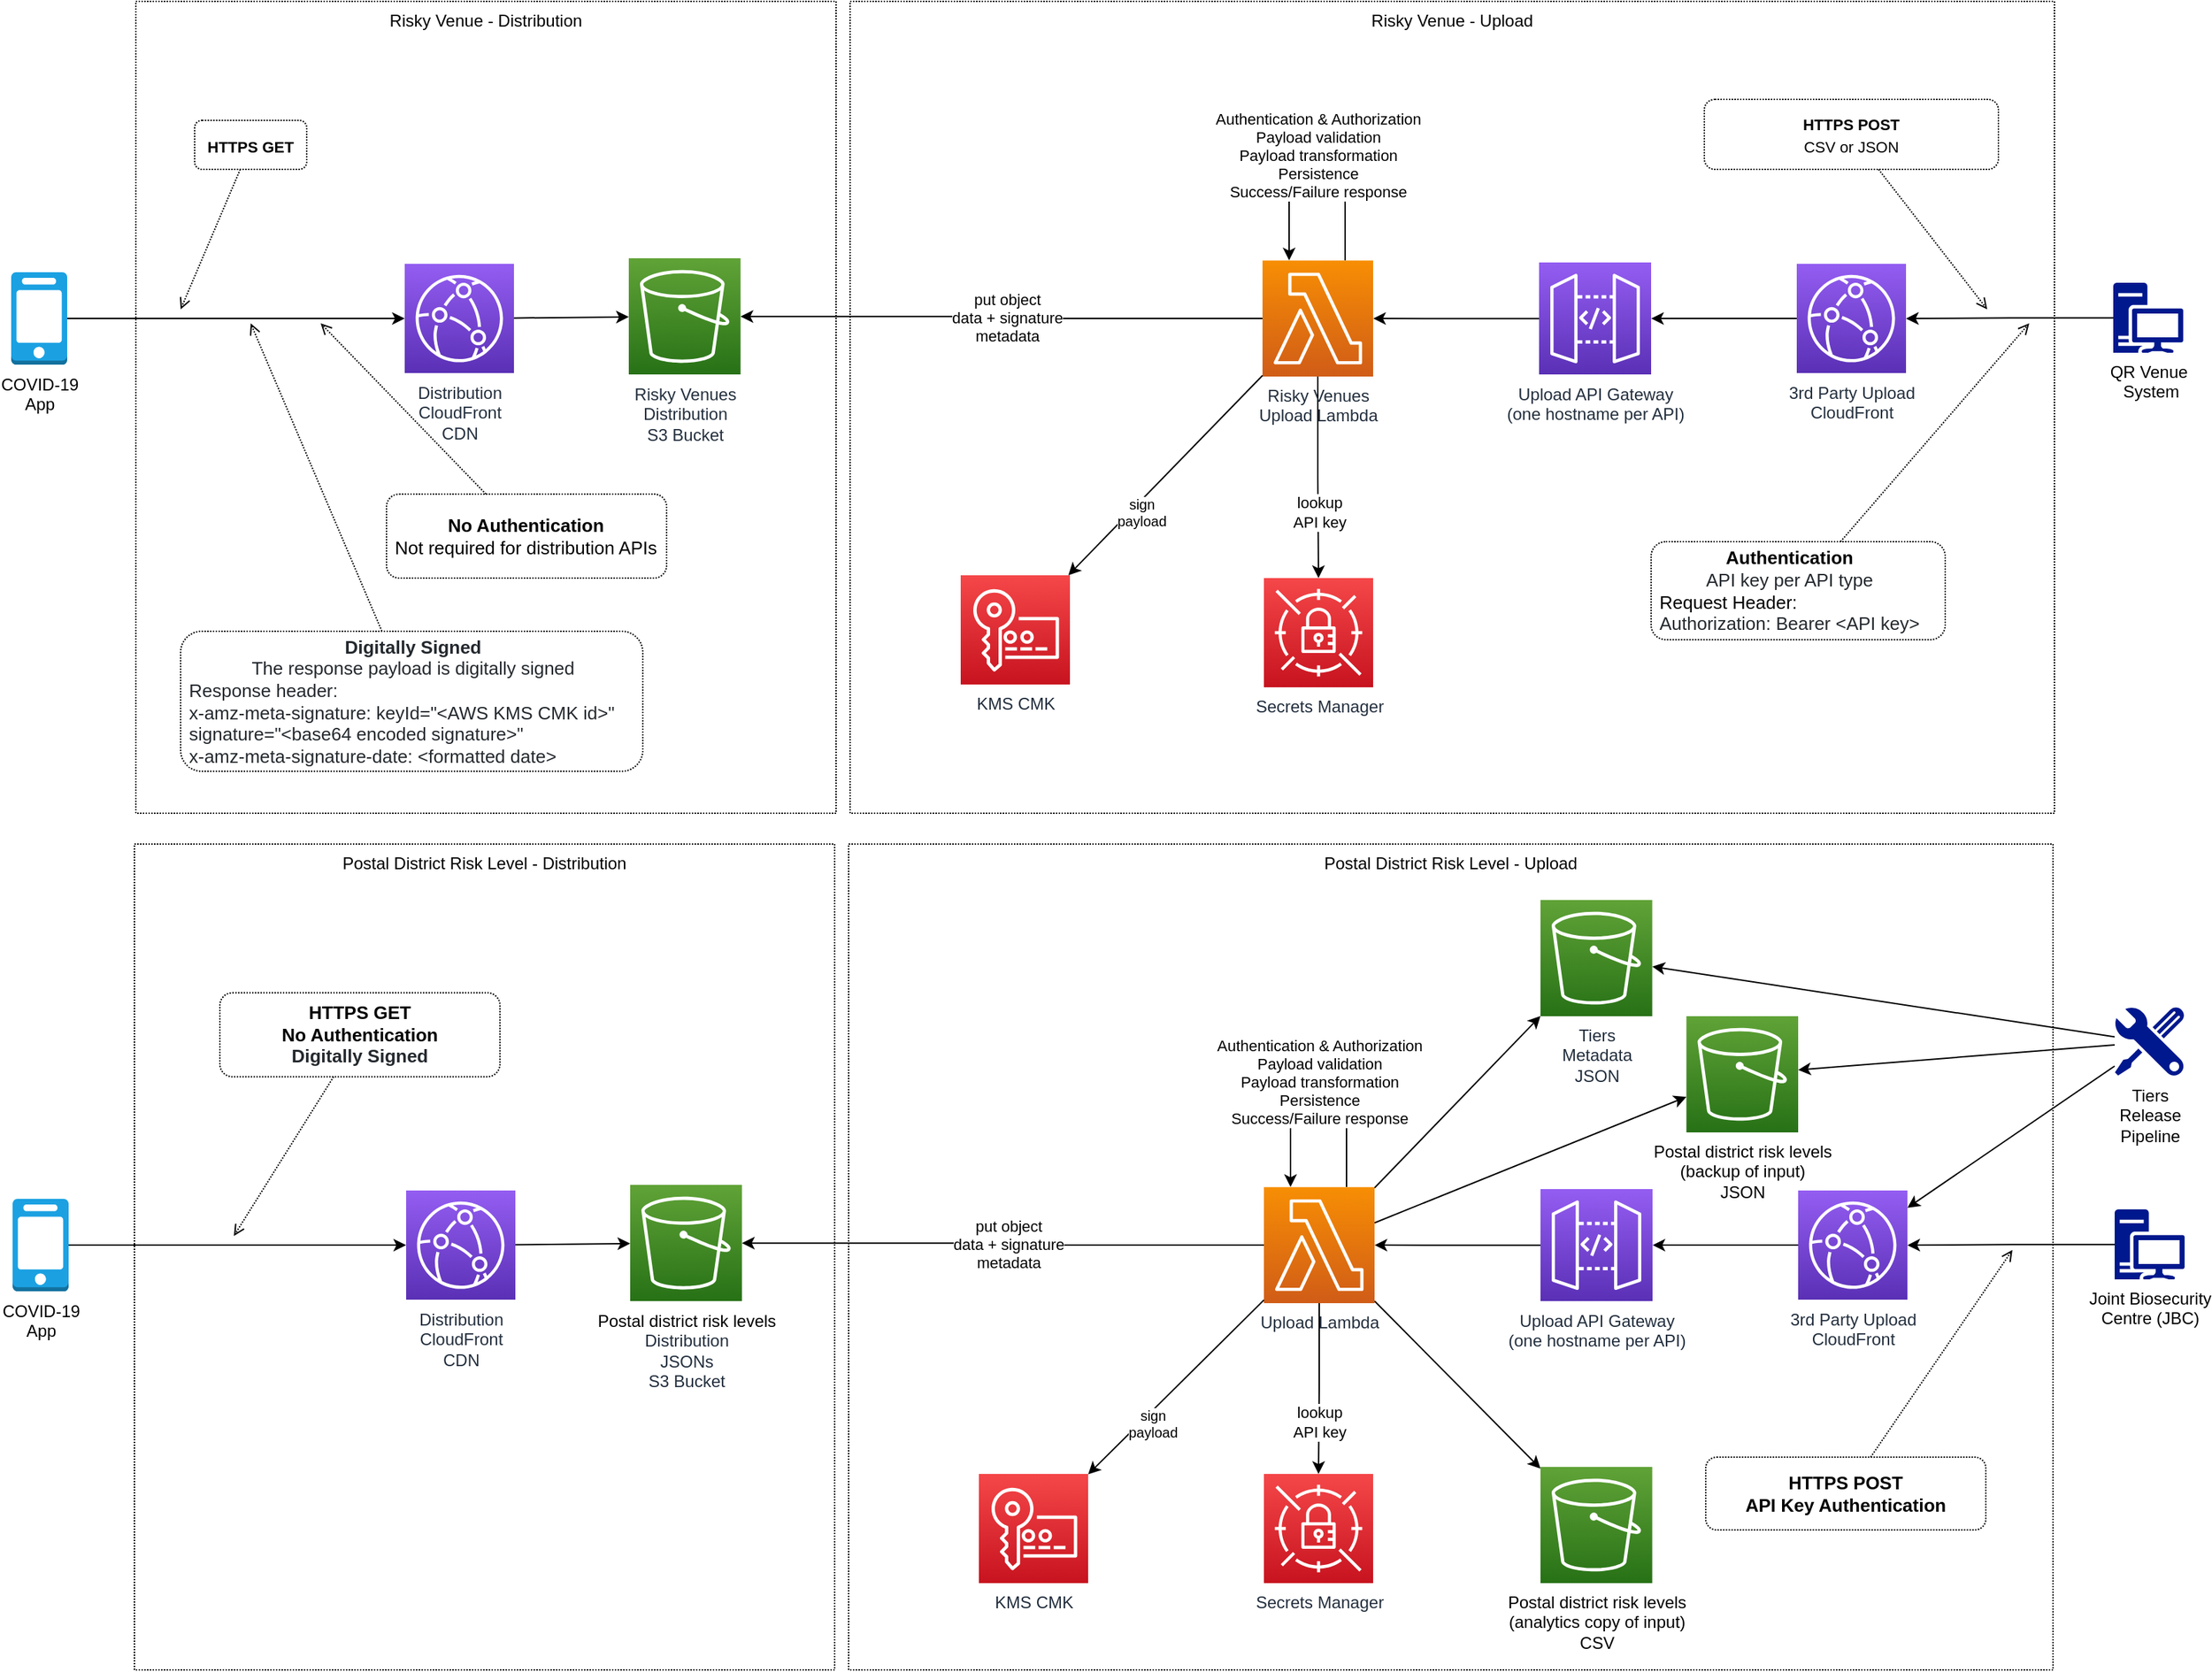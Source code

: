 <mxfile version="14.6.13" type="device"><diagram id="7l4un8e1ZVvEWn5VFcZK" name="Page-1"><mxGraphModel dx="922" dy="1821" grid="1" gridSize="10" guides="1" tooltips="1" connect="1" arrows="1" fold="1" page="1" pageScale="1" pageWidth="1654" pageHeight="1169" math="0" shadow="0"><root><mxCell id="0"/><mxCell id="1" parent="0"/><mxCell id="b390MqK_WwZnstePqTxb-10" value="Risky Venue - Distribution" style="rounded=0;whiteSpace=wrap;html=1;strokeColor=#000000;fillColor=#ffffff;fontColor=#000000;verticalAlign=top;dashed=1;dashPattern=1 1;" parent="1" vertex="1"><mxGeometry x="140" y="-912" width="500" height="580" as="geometry"/></mxCell><mxCell id="b390MqK_WwZnstePqTxb-11" value="Risky Venue - Upload" style="rounded=0;whiteSpace=wrap;html=1;strokeColor=#000000;fillColor=#ffffff;fontColor=#000000;verticalAlign=top;dashed=1;dashPattern=1 1;" parent="1" vertex="1"><mxGeometry x="650" y="-912" width="860" height="580" as="geometry"/></mxCell><mxCell id="b390MqK_WwZnstePqTxb-12" style="edgeStyle=orthogonalEdgeStyle;rounded=0;orthogonalLoop=1;jettySize=auto;html=1;" parent="1" source="b390MqK_WwZnstePqTxb-13" target="b390MqK_WwZnstePqTxb-24" edge="1"><mxGeometry relative="1" as="geometry"/></mxCell><mxCell id="b390MqK_WwZnstePqTxb-13" value="Upload API Gateway&lt;br&gt;(one hostname per API)" style="outlineConnect=0;fontColor=#232F3E;gradientColor=#945DF2;gradientDirection=north;fillColor=#5A30B5;strokeColor=#ffffff;dashed=0;verticalLabelPosition=bottom;verticalAlign=top;align=center;html=1;fontSize=12;fontStyle=0;aspect=fixed;shape=mxgraph.aws4.resourceIcon;resIcon=mxgraph.aws4.api_gateway;" parent="1" vertex="1"><mxGeometry x="1142" y="-725.44" width="80" height="80" as="geometry"/></mxCell><mxCell id="b390MqK_WwZnstePqTxb-14" style="edgeStyle=orthogonalEdgeStyle;rounded=0;orthogonalLoop=1;jettySize=auto;html=1;" parent="1" source="b390MqK_WwZnstePqTxb-24" target="b390MqK_WwZnstePqTxb-25" edge="1"><mxGeometry relative="1" as="geometry"/></mxCell><mxCell id="b390MqK_WwZnstePqTxb-15" value="put object &lt;br&gt;data + signature &lt;br&gt;metadata" style="edgeLabel;html=1;align=center;verticalAlign=middle;resizable=0;points=[];" parent="b390MqK_WwZnstePqTxb-14" vertex="1" connectable="0"><mxGeometry x="0.263" relative="1" as="geometry"><mxPoint x="52" y="1" as="offset"/></mxGeometry></mxCell><mxCell id="b390MqK_WwZnstePqTxb-16" style="edgeStyle=orthogonalEdgeStyle;rounded=0;orthogonalLoop=1;jettySize=auto;html=1;" parent="1" source="b390MqK_WwZnstePqTxb-24" target="b390MqK_WwZnstePqTxb-26" edge="1"><mxGeometry relative="1" as="geometry"/></mxCell><mxCell id="b390MqK_WwZnstePqTxb-17" value="lookup &lt;br&gt;API key" style="edgeLabel;html=1;align=center;verticalAlign=middle;resizable=0;points=[];" parent="b390MqK_WwZnstePqTxb-16" vertex="1" connectable="0"><mxGeometry x="0.069" y="-2" relative="1" as="geometry"><mxPoint x="2.5" y="20.1" as="offset"/></mxGeometry></mxCell><mxCell id="b390MqK_WwZnstePqTxb-18" value="" style="edgeStyle=orthogonalEdgeStyle;rounded=0;orthogonalLoop=1;jettySize=auto;html=1;" parent="1" edge="1"><mxGeometry relative="1" as="geometry"><mxPoint x="963.519" y="-726.97" as="targetPoint"/><Array as="points"><mxPoint x="1003.46" y="-792.06"/><mxPoint x="963.46" y="-792.06"/></Array><mxPoint x="1003.519" y="-726.97" as="sourcePoint"/></mxGeometry></mxCell><mxCell id="b390MqK_WwZnstePqTxb-19" value="Authentication &amp;amp; Authorization&lt;br&gt;Payload validation&lt;br&gt;Payload transformation&lt;br&gt;Persistence&lt;br&gt;Success/Failure response" style="edgeLabel;html=1;align=center;verticalAlign=middle;resizable=0;points=[];" parent="b390MqK_WwZnstePqTxb-18" vertex="1" connectable="0"><mxGeometry x="-0.048" relative="1" as="geometry"><mxPoint x="-4" y="-10" as="offset"/></mxGeometry></mxCell><mxCell id="b390MqK_WwZnstePqTxb-24" value="Risky Venues&lt;br&gt;Upload Lambda" style="points=[[0,0,0],[0.25,0,0],[0.5,0,0],[0.75,0,0],[1,0,0],[0,1,0],[0.25,1,0],[0.5,1,0],[0.75,1,0],[1,1,0],[0,0.25,0],[0,0.5,0],[0,0.75,0],[1,0.25,0],[1,0.5,0],[1,0.75,0]];outlineConnect=0;fontColor=#232F3E;gradientColor=#F78E04;gradientDirection=north;fillColor=#D05C17;strokeColor=#ffffff;dashed=0;verticalLabelPosition=bottom;verticalAlign=top;align=center;html=1;fontSize=12;fontStyle=0;aspect=fixed;shape=mxgraph.aws4.resourceIcon;resIcon=mxgraph.aws4.lambda;fontFamily=Helvetica;shadow=0;sketch=0;" parent="1" vertex="1"><mxGeometry x="944.52" y="-726.91" width="79" height="82.94" as="geometry"/></mxCell><mxCell id="b390MqK_WwZnstePqTxb-25" value="Risky Venues&lt;br&gt;Distribution&lt;br&gt;S3 Bucket" style="points=[[0,0,0],[0.25,0,0],[0.5,0,0],[0.75,0,0],[1,0,0],[0,1,0],[0.25,1,0],[0.5,1,0],[0.75,1,0],[1,1,0],[0,0.25,0],[0,0.5,0],[0,0.75,0],[1,0.25,0],[1,0.5,0],[1,0.75,0]];outlineConnect=0;fontColor=#232F3E;gradientColor=#60A337;gradientDirection=north;fillColor=#277116;strokeColor=#ffffff;dashed=0;verticalLabelPosition=bottom;verticalAlign=top;align=center;html=1;fontSize=12;fontStyle=0;aspect=fixed;shape=mxgraph.aws4.resourceIcon;resIcon=mxgraph.aws4.s3;fontFamily=Helvetica;" parent="1" vertex="1"><mxGeometry x="492.0" y="-728.44" width="79.81" height="83" as="geometry"/></mxCell><mxCell id="b390MqK_WwZnstePqTxb-26" value="Secrets Manager" style="outlineConnect=0;fontColor=#232F3E;gradientColor=#F54749;gradientDirection=north;fillColor=#C7131F;strokeColor=#ffffff;dashed=0;verticalLabelPosition=bottom;verticalAlign=top;align=center;html=1;fontSize=12;fontStyle=0;aspect=fixed;shape=mxgraph.aws4.resourceIcon;resIcon=mxgraph.aws4.secrets_manager;" parent="1" vertex="1"><mxGeometry x="945.52" y="-500" width="78" height="78" as="geometry"/></mxCell><mxCell id="b390MqK_WwZnstePqTxb-27" style="edgeStyle=orthogonalEdgeStyle;rounded=0;orthogonalLoop=1;jettySize=auto;html=1;" parent="1" source="b390MqK_WwZnstePqTxb-28" target="b390MqK_WwZnstePqTxb-42" edge="1"><mxGeometry relative="1" as="geometry"/></mxCell><mxCell id="b390MqK_WwZnstePqTxb-28" value="QR Venue&lt;br&gt;&amp;nbsp;System" style="aspect=fixed;pointerEvents=1;shadow=0;dashed=0;html=1;strokeColor=none;labelPosition=center;verticalLabelPosition=bottom;verticalAlign=top;align=center;fillColor=#00188D;shape=mxgraph.mscae.enterprise.workstation_client" parent="1" vertex="1"><mxGeometry x="1552" y="-710.94" width="50" height="50" as="geometry"/></mxCell><mxCell id="b390MqK_WwZnstePqTxb-29" style="edgeStyle=none;rounded=0;orthogonalLoop=1;jettySize=auto;html=1;dashed=1;dashPattern=1 1;endArrow=open;endFill=0;" parent="1" source="b390MqK_WwZnstePqTxb-30" edge="1"><mxGeometry relative="1" as="geometry"><mxPoint x="1492" y="-682" as="targetPoint"/><mxPoint x="600.639" y="-782.0" as="sourcePoint"/></mxGeometry></mxCell><mxCell id="b390MqK_WwZnstePqTxb-30" value="&lt;div style=&quot;text-align: center ; font-size: 13px&quot;&gt;&lt;span style=&quot;font-size: 13px ; background-color: rgb(255 , 255 , 255)&quot;&gt;&lt;font style=&quot;font-size: 13px&quot;&gt;&lt;b&gt;Authentication&lt;/b&gt;&lt;/font&gt;&lt;/span&gt;&lt;/div&gt;&lt;div style=&quot;text-align: center ; font-size: 13px&quot;&gt;&lt;span style=&quot;background-color: rgb(255 , 255 , 255)&quot;&gt;&lt;span style=&quot;color: rgb(36 , 41 , 46)&quot;&gt;API key per API type&lt;/span&gt;&lt;span style=&quot;font-size: 13px&quot;&gt;&lt;font style=&quot;font-size: 13px&quot;&gt;&lt;b&gt;&lt;br&gt;&lt;/b&gt;&lt;/font&gt;&lt;/span&gt;&lt;/span&gt;&lt;/div&gt;&lt;div style=&quot;text-align: center ; font-size: 13px&quot;&gt;&lt;/div&gt;&lt;div style=&quot;font-size: 13px&quot;&gt;&lt;font style=&quot;font-size: 13px ; background-color: rgb(255 , 255 , 255)&quot;&gt;&lt;span style=&quot;font-size: 13px&quot;&gt;Request Header:&lt;br style=&quot;font-size: 13px&quot;&gt;&lt;/span&gt;&lt;span style=&quot;color: rgb(36 , 41 , 46) ; font-size: 13px&quot;&gt;Authorization: Bearer &amp;lt;API key&amp;gt;&lt;/span&gt;&lt;/font&gt;&lt;/div&gt;" style="rounded=1;whiteSpace=wrap;html=1;fontFamily=Helvetica;fontSize=13;fontColor=#000000;align=left;strokeColor=#000000;fillColor=#ffffff;spacing=6;dashed=1;dashPattern=1 1;" parent="1" vertex="1"><mxGeometry x="1222" y="-526" width="210" height="70" as="geometry"/></mxCell><mxCell id="b390MqK_WwZnstePqTxb-32" style="edgeStyle=none;rounded=0;orthogonalLoop=1;jettySize=auto;html=1;" parent="1" source="b390MqK_WwZnstePqTxb-24" target="b390MqK_WwZnstePqTxb-43" edge="1"><mxGeometry relative="1" as="geometry"><mxPoint x="770.312" y="-450" as="sourcePoint"/></mxGeometry></mxCell><mxCell id="b390MqK_WwZnstePqTxb-33" value="sign&lt;br&gt;payload" style="edgeLabel;html=1;align=center;verticalAlign=middle;resizable=0;points=[];fontSize=10;" parent="b390MqK_WwZnstePqTxb-32" vertex="1" connectable="0"><mxGeometry x="0.033" y="1" relative="1" as="geometry"><mxPoint x="-16" y="23" as="offset"/></mxGeometry></mxCell><mxCell id="b390MqK_WwZnstePqTxb-35" style="edgeStyle=none;rounded=0;orthogonalLoop=1;jettySize=auto;html=1;" parent="1" source="b390MqK_WwZnstePqTxb-36" target="b390MqK_WwZnstePqTxb-25" edge="1"><mxGeometry relative="1" as="geometry"/></mxCell><mxCell id="b390MqK_WwZnstePqTxb-36" value="Distribution&lt;br&gt;CloudFront&lt;br&gt;CDN" style="outlineConnect=0;fontColor=#232F3E;gradientColor=#945DF2;gradientDirection=north;fillColor=#5A30B5;strokeColor=#ffffff;dashed=0;verticalLabelPosition=bottom;verticalAlign=top;align=center;html=1;fontSize=12;fontStyle=0;aspect=fixed;shape=mxgraph.aws4.resourceIcon;resIcon=mxgraph.aws4.cloudfront;" parent="1" vertex="1"><mxGeometry x="332" y="-724.44" width="78" height="78" as="geometry"/></mxCell><mxCell id="b390MqK_WwZnstePqTxb-37" style="edgeStyle=none;rounded=0;orthogonalLoop=1;jettySize=auto;html=1;" parent="1" source="b390MqK_WwZnstePqTxb-38" target="b390MqK_WwZnstePqTxb-36" edge="1"><mxGeometry relative="1" as="geometry"/></mxCell><mxCell id="b390MqK_WwZnstePqTxb-38" value="COVID-19&lt;br&gt;App" style="outlineConnect=0;dashed=0;verticalLabelPosition=bottom;verticalAlign=top;align=center;html=1;shape=mxgraph.aws3.mobile_client;fillColor=#1ba1e2;shadow=0;fontFamily=Helvetica;fontSize=12;strokeColor=#006EAF;strokeWidth=1;sketch=0;" parent="1" vertex="1"><mxGeometry x="51" y="-718.44" width="40" height="66" as="geometry"/></mxCell><mxCell id="b390MqK_WwZnstePqTxb-39" style="edgeStyle=none;rounded=0;orthogonalLoop=1;jettySize=auto;html=1;dashed=1;dashPattern=1 1;endArrow=open;endFill=0;" parent="1" source="b390MqK_WwZnstePqTxb-40" edge="1"><mxGeometry relative="1" as="geometry"><mxPoint x="222" y="-682" as="targetPoint"/><mxPoint x="476.502" y="-800" as="sourcePoint"/></mxGeometry></mxCell><mxCell id="b390MqK_WwZnstePqTxb-40" value="&lt;div style=&quot;text-align: center ; font-size: 13px&quot;&gt;&lt;span style=&quot;color: rgb(36 , 41 , 46) ; font-size: 13px ; background-color: rgb(255 , 255 , 255)&quot;&gt;&lt;font style=&quot;font-size: 13px&quot;&gt;&lt;b&gt;Digitally Signed&lt;/b&gt;&lt;/font&gt;&lt;/span&gt;&lt;/div&gt;&lt;div style=&quot;text-align: center ; font-size: 13px&quot;&gt;&lt;span style=&quot;color: rgb(36 , 41 , 46) ; font-size: 13px ; background-color: rgb(255 , 255 , 255)&quot;&gt;&lt;font style=&quot;font-size: 13px&quot;&gt;The response payload is digitally signed&lt;/font&gt;&lt;/span&gt;&lt;/div&gt;&lt;span style=&quot;color: rgb(36 , 41 , 46) ; font-size: 13px ; background-color: rgb(255 , 255 , 255)&quot;&gt;&lt;font style=&quot;font-size: 13px&quot;&gt;Response header:&lt;br style=&quot;font-size: 13px&quot;&gt;x-amz-meta-signature: keyId=&quot;&amp;lt;AWS KMS CMK id&amp;gt;&quot; signature=&quot;&amp;lt;base64 encoded signature&amp;gt;&quot;&lt;br&gt;x-amz-meta-signature-date: &amp;lt;formatted date&amp;gt;&lt;br&gt;&lt;/font&gt;&lt;/span&gt;" style="rounded=1;whiteSpace=wrap;html=1;fontFamily=Helvetica;fontSize=13;fontColor=#000000;align=left;strokeColor=#000000;fillColor=#ffffff;verticalAlign=middle;spacing=6;dashed=1;dashPattern=1 1;" parent="1" vertex="1"><mxGeometry x="172" y="-462" width="330" height="100" as="geometry"/></mxCell><mxCell id="b390MqK_WwZnstePqTxb-41" style="edgeStyle=orthogonalEdgeStyle;rounded=0;orthogonalLoop=1;jettySize=auto;html=1;fontColor=#000000;" parent="1" source="b390MqK_WwZnstePqTxb-42" target="b390MqK_WwZnstePqTxb-13" edge="1"><mxGeometry relative="1" as="geometry"/></mxCell><mxCell id="b390MqK_WwZnstePqTxb-42" value="3rd Party Upload&lt;br&gt;CloudFront" style="outlineConnect=0;fontColor=#232F3E;gradientColor=#945DF2;gradientDirection=north;fillColor=#5A30B5;strokeColor=#ffffff;dashed=0;verticalLabelPosition=bottom;verticalAlign=top;align=center;html=1;fontSize=12;fontStyle=0;aspect=fixed;shape=mxgraph.aws4.resourceIcon;resIcon=mxgraph.aws4.cloudfront;" parent="1" vertex="1"><mxGeometry x="1326" y="-724.44" width="78" height="78" as="geometry"/></mxCell><mxCell id="b390MqK_WwZnstePqTxb-43" value="KMS CMK" style="points=[[0,0,0],[0.25,0,0],[0.5,0,0],[0.75,0,0],[1,0,0],[0,1,0],[0.25,1,0],[0.5,1,0],[0.75,1,0],[1,1,0],[0,0.25,0],[0,0.5,0],[0,0.75,0],[1,0.25,0],[1,0.5,0],[1,0.75,0]];outlineConnect=0;fontColor=#232F3E;gradientColor=#F54749;gradientDirection=north;fillColor=#C7131F;strokeColor=#ffffff;dashed=0;verticalLabelPosition=bottom;verticalAlign=top;align=center;html=1;fontSize=12;fontStyle=0;aspect=fixed;shape=mxgraph.aws4.resourceIcon;resIcon=mxgraph.aws4.key_management_service;" parent="1" vertex="1"><mxGeometry x="729" y="-502" width="78" height="78" as="geometry"/></mxCell><mxCell id="b390MqK_WwZnstePqTxb-44" style="edgeStyle=none;rounded=0;orthogonalLoop=1;jettySize=auto;html=1;dashed=1;dashPattern=1 1;fontSize=13;endArrow=open;endFill=0;" parent="1" source="b390MqK_WwZnstePqTxb-45" edge="1"><mxGeometry relative="1" as="geometry"><mxPoint x="272" y="-682" as="targetPoint"/></mxGeometry></mxCell><mxCell id="b390MqK_WwZnstePqTxb-45" value="&lt;div style=&quot;text-align: center ; font-size: 13px&quot;&gt;&lt;span style=&quot;font-size: 13px&quot;&gt;&lt;font style=&quot;font-size: 13px&quot;&gt;&lt;b&gt;No Authentication&lt;/b&gt;&lt;/font&gt;&lt;/span&gt;&lt;/div&gt;&lt;div style=&quot;text-align: center ; font-size: 13px&quot;&gt;&lt;/div&gt;&lt;div style=&quot;font-size: 13px&quot;&gt;Not required for distribution APIs&lt;/div&gt;" style="rounded=1;whiteSpace=wrap;html=1;fontFamily=Helvetica;fontSize=13;fontColor=#000000;align=left;strokeColor=#000000;fillColor=#ffffff;spacing=6;dashed=1;dashPattern=1 1;" parent="1" vertex="1"><mxGeometry x="319" y="-560" width="200" height="60" as="geometry"/></mxCell><mxCell id="b390MqK_WwZnstePqTxb-46" style="edgeStyle=none;rounded=0;orthogonalLoop=1;jettySize=auto;html=1;dashed=1;dashPattern=1 1;endArrow=open;endFill=0;" parent="1" source="b390MqK_WwZnstePqTxb-47" edge="1"><mxGeometry relative="1" as="geometry"><mxPoint x="1462" y="-692" as="targetPoint"/><mxPoint x="612.639" y="-472.0" as="sourcePoint"/></mxGeometry></mxCell><mxCell id="b390MqK_WwZnstePqTxb-47" value="&lt;div style=&quot;font-size: 13px&quot;&gt;&lt;span style=&quot;font-size: 11px ; background-color: rgb(255 , 255 , 255)&quot;&gt;&lt;b&gt;HTTPS POST&lt;/b&gt;&lt;/span&gt;&lt;br style=&quot;font-size: 11px&quot;&gt;&lt;span style=&quot;font-size: 11px ; background-color: rgb(255 , 255 , 255)&quot;&gt;CSV or JSON&lt;/span&gt;&lt;br&gt;&lt;/div&gt;" style="rounded=1;whiteSpace=wrap;html=1;fontFamily=Helvetica;fontSize=13;fontColor=#000000;align=center;strokeColor=#000000;fillColor=#ffffff;spacing=6;dashed=1;dashPattern=1 1;" parent="1" vertex="1"><mxGeometry x="1260" y="-842" width="210" height="50" as="geometry"/></mxCell><mxCell id="b390MqK_WwZnstePqTxb-48" style="edgeStyle=none;rounded=0;orthogonalLoop=1;jettySize=auto;html=1;dashed=1;dashPattern=1 1;endArrow=open;endFill=0;" parent="1" source="b390MqK_WwZnstePqTxb-49" edge="1"><mxGeometry relative="1" as="geometry"><mxPoint x="172" y="-692" as="targetPoint"/><mxPoint x="566.359" y="-497.0" as="sourcePoint"/></mxGeometry></mxCell><mxCell id="b390MqK_WwZnstePqTxb-49" value="&lt;div style=&quot;font-size: 13px&quot;&gt;&lt;span style=&quot;font-size: 11px ; background-color: rgb(255 , 255 , 255)&quot;&gt;&lt;b&gt;HTTPS GET&lt;/b&gt;&lt;/span&gt;&lt;br&gt;&lt;/div&gt;" style="rounded=1;whiteSpace=wrap;html=1;fontFamily=Helvetica;fontSize=13;fontColor=#000000;align=center;strokeColor=#000000;fillColor=#ffffff;spacing=6;dashed=1;dashPattern=1 1;" parent="1" vertex="1"><mxGeometry x="182" y="-827" width="80" height="35" as="geometry"/></mxCell><mxCell id="ZDIUnAHWQNkwyPRI_bL4-1" value="Postal District Risk Level - Distribution" style="rounded=0;whiteSpace=wrap;html=1;strokeColor=#000000;fillColor=#ffffff;fontColor=#000000;verticalAlign=top;dashed=1;dashPattern=1 1;" parent="1" vertex="1"><mxGeometry x="139" y="-310" width="500" height="590" as="geometry"/></mxCell><mxCell id="ZDIUnAHWQNkwyPRI_bL4-2" value="Postal District Risk Level - Upload" style="rounded=0;whiteSpace=wrap;html=1;strokeColor=#000000;fillColor=#ffffff;fontColor=#000000;verticalAlign=top;dashed=1;dashPattern=1 1;" parent="1" vertex="1"><mxGeometry x="649" y="-310" width="860" height="590" as="geometry"/></mxCell><mxCell id="ZDIUnAHWQNkwyPRI_bL4-3" style="edgeStyle=orthogonalEdgeStyle;rounded=0;orthogonalLoop=1;jettySize=auto;html=1;" parent="1" source="ZDIUnAHWQNkwyPRI_bL4-4" target="ZDIUnAHWQNkwyPRI_bL4-11" edge="1"><mxGeometry relative="1" as="geometry"/></mxCell><mxCell id="ZDIUnAHWQNkwyPRI_bL4-4" value="Upload API Gateway&lt;br&gt;(one hostname per API)" style="outlineConnect=0;fontColor=#232F3E;gradientColor=#945DF2;gradientDirection=north;fillColor=#5A30B5;strokeColor=#ffffff;dashed=0;verticalLabelPosition=bottom;verticalAlign=top;align=center;html=1;fontSize=12;fontStyle=0;aspect=fixed;shape=mxgraph.aws4.resourceIcon;resIcon=mxgraph.aws4.api_gateway;" parent="1" vertex="1"><mxGeometry x="1143" y="-63.44" width="80" height="80" as="geometry"/></mxCell><mxCell id="ZDIUnAHWQNkwyPRI_bL4-5" style="edgeStyle=orthogonalEdgeStyle;rounded=0;orthogonalLoop=1;jettySize=auto;html=1;" parent="1" source="ZDIUnAHWQNkwyPRI_bL4-11" target="ZDIUnAHWQNkwyPRI_bL4-12" edge="1"><mxGeometry relative="1" as="geometry"/></mxCell><mxCell id="ZDIUnAHWQNkwyPRI_bL4-6" value="put object &lt;br&gt;data + signature &lt;br&gt;metadata" style="edgeLabel;html=1;align=center;verticalAlign=middle;resizable=0;points=[];" parent="ZDIUnAHWQNkwyPRI_bL4-5" vertex="1" connectable="0"><mxGeometry x="0.263" relative="1" as="geometry"><mxPoint x="52" y="1" as="offset"/></mxGeometry></mxCell><mxCell id="ZDIUnAHWQNkwyPRI_bL4-7" style="edgeStyle=orthogonalEdgeStyle;rounded=0;orthogonalLoop=1;jettySize=auto;html=1;" parent="1" source="ZDIUnAHWQNkwyPRI_bL4-11" target="ZDIUnAHWQNkwyPRI_bL4-13" edge="1"><mxGeometry relative="1" as="geometry"/></mxCell><mxCell id="ZDIUnAHWQNkwyPRI_bL4-8" value="lookup &lt;br&gt;API key" style="edgeLabel;html=1;align=center;verticalAlign=middle;resizable=0;points=[];" parent="ZDIUnAHWQNkwyPRI_bL4-7" vertex="1" connectable="0"><mxGeometry x="0.069" y="-2" relative="1" as="geometry"><mxPoint x="2.5" y="20.1" as="offset"/></mxGeometry></mxCell><mxCell id="ZDIUnAHWQNkwyPRI_bL4-9" value="" style="edgeStyle=orthogonalEdgeStyle;rounded=0;orthogonalLoop=1;jettySize=auto;html=1;" parent="1" edge="1"><mxGeometry relative="1" as="geometry"><mxPoint x="964.519" y="-64.97" as="targetPoint"/><Array as="points"><mxPoint x="1004.46" y="-130.06"/><mxPoint x="964.46" y="-130.06"/></Array><mxPoint x="1004.519" y="-64.97" as="sourcePoint"/></mxGeometry></mxCell><mxCell id="ZDIUnAHWQNkwyPRI_bL4-10" value="Authentication &amp;amp; Authorization&lt;br&gt;Payload validation&lt;br&gt;Payload transformation&lt;br&gt;Persistence&lt;br&gt;Success/Failure response" style="edgeLabel;html=1;align=center;verticalAlign=middle;resizable=0;points=[];" parent="ZDIUnAHWQNkwyPRI_bL4-9" vertex="1" connectable="0"><mxGeometry x="-0.048" relative="1" as="geometry"><mxPoint x="-4" y="-10" as="offset"/></mxGeometry></mxCell><mxCell id="ZDIUnAHWQNkwyPRI_bL4-39" style="edgeStyle=none;rounded=0;orthogonalLoop=1;jettySize=auto;html=1;labelBackgroundColor=none;fontSize=9;endArrow=classic;endFill=1;" parent="1" source="ZDIUnAHWQNkwyPRI_bL4-11" target="ZDIUnAHWQNkwyPRI_bL4-35" edge="1"><mxGeometry relative="1" as="geometry"/></mxCell><mxCell id="ZDIUnAHWQNkwyPRI_bL4-41" value="" style="edgeStyle=none;rounded=0;orthogonalLoop=1;jettySize=auto;html=1;labelBackgroundColor=#ffffff;fontSize=9;endArrow=classic;endFill=1;" parent="1" source="ZDIUnAHWQNkwyPRI_bL4-11" target="ZDIUnAHWQNkwyPRI_bL4-38" edge="1"><mxGeometry relative="1" as="geometry"/></mxCell><mxCell id="ZDIUnAHWQNkwyPRI_bL4-45" value="" style="edgeStyle=none;rounded=0;orthogonalLoop=1;jettySize=auto;html=1;labelBackgroundColor=#ffffff;fontSize=11;endArrow=classic;endFill=1;" parent="1" source="ZDIUnAHWQNkwyPRI_bL4-11" target="ZDIUnAHWQNkwyPRI_bL4-44" edge="1"><mxGeometry relative="1" as="geometry"/></mxCell><mxCell id="ZDIUnAHWQNkwyPRI_bL4-11" value="Upload Lambda" style="points=[[0,0,0],[0.25,0,0],[0.5,0,0],[0.75,0,0],[1,0,0],[0,1,0],[0.25,1,0],[0.5,1,0],[0.75,1,0],[1,1,0],[0,0.25,0],[0,0.5,0],[0,0.75,0],[1,0.25,0],[1,0.5,0],[1,0.75,0]];outlineConnect=0;fontColor=#232F3E;gradientColor=#F78E04;gradientDirection=north;fillColor=#D05C17;strokeColor=#ffffff;dashed=0;verticalLabelPosition=bottom;verticalAlign=top;align=center;html=1;fontSize=12;fontStyle=0;aspect=fixed;shape=mxgraph.aws4.resourceIcon;resIcon=mxgraph.aws4.lambda;fontFamily=Helvetica;shadow=0;sketch=0;" parent="1" vertex="1"><mxGeometry x="945.52" y="-64.91" width="79" height="82.94" as="geometry"/></mxCell><mxCell id="ZDIUnAHWQNkwyPRI_bL4-12" value="&lt;span style=&quot;color: rgb(0 , 0 , 0)&quot;&gt;Postal district risk levels&lt;br&gt;&lt;/span&gt;Distribution&lt;br&gt;JSONs&lt;br&gt;S3 Bucket" style="points=[[0,0,0],[0.25,0,0],[0.5,0,0],[0.75,0,0],[1,0,0],[0,1,0],[0.25,1,0],[0.5,1,0],[0.75,1,0],[1,1,0],[0,0.25,0],[0,0.5,0],[0,0.75,0],[1,0.25,0],[1,0.5,0],[1,0.75,0]];outlineConnect=0;fontColor=#232F3E;gradientColor=#60A337;gradientDirection=north;fillColor=#277116;strokeColor=#ffffff;dashed=0;verticalLabelPosition=bottom;verticalAlign=top;align=center;html=1;fontSize=12;fontStyle=0;aspect=fixed;shape=mxgraph.aws4.resourceIcon;resIcon=mxgraph.aws4.s3;fontFamily=Helvetica;" parent="1" vertex="1"><mxGeometry x="493.0" y="-66.44" width="79.81" height="83" as="geometry"/></mxCell><mxCell id="ZDIUnAHWQNkwyPRI_bL4-13" value="Secrets Manager" style="outlineConnect=0;fontColor=#232F3E;gradientColor=#F54749;gradientDirection=north;fillColor=#C7131F;strokeColor=#ffffff;dashed=0;verticalLabelPosition=bottom;verticalAlign=top;align=center;html=1;fontSize=12;fontStyle=0;aspect=fixed;shape=mxgraph.aws4.resourceIcon;resIcon=mxgraph.aws4.secrets_manager;" parent="1" vertex="1"><mxGeometry x="945.52" y="140" width="78" height="78" as="geometry"/></mxCell><mxCell id="ZDIUnAHWQNkwyPRI_bL4-14" style="edgeStyle=orthogonalEdgeStyle;rounded=0;orthogonalLoop=1;jettySize=auto;html=1;" parent="1" source="ZDIUnAHWQNkwyPRI_bL4-15" target="ZDIUnAHWQNkwyPRI_bL4-27" edge="1"><mxGeometry relative="1" as="geometry"/></mxCell><mxCell id="ZDIUnAHWQNkwyPRI_bL4-15" value="Joint Biosecurity&lt;br&gt;Centre (JBC)" style="aspect=fixed;pointerEvents=1;shadow=0;dashed=0;html=1;strokeColor=none;labelPosition=center;verticalLabelPosition=bottom;verticalAlign=top;align=center;fillColor=#00188D;shape=mxgraph.mscae.enterprise.workstation_client" parent="1" vertex="1"><mxGeometry x="1553" y="-48.94" width="50" height="50" as="geometry"/></mxCell><mxCell id="ZDIUnAHWQNkwyPRI_bL4-18" style="edgeStyle=none;rounded=0;orthogonalLoop=1;jettySize=auto;html=1;" parent="1" source="ZDIUnAHWQNkwyPRI_bL4-11" target="ZDIUnAHWQNkwyPRI_bL4-28" edge="1"><mxGeometry relative="1" as="geometry"><mxPoint x="771.312" y="212" as="sourcePoint"/></mxGeometry></mxCell><mxCell id="ZDIUnAHWQNkwyPRI_bL4-19" value="sign&lt;br&gt;payload" style="edgeLabel;html=1;align=center;verticalAlign=middle;resizable=0;points=[];fontSize=10;" parent="ZDIUnAHWQNkwyPRI_bL4-18" vertex="1" connectable="0"><mxGeometry x="0.033" y="1" relative="1" as="geometry"><mxPoint x="-16" y="23" as="offset"/></mxGeometry></mxCell><mxCell id="ZDIUnAHWQNkwyPRI_bL4-20" style="edgeStyle=none;rounded=0;orthogonalLoop=1;jettySize=auto;html=1;" parent="1" source="ZDIUnAHWQNkwyPRI_bL4-21" target="ZDIUnAHWQNkwyPRI_bL4-12" edge="1"><mxGeometry relative="1" as="geometry"/></mxCell><mxCell id="ZDIUnAHWQNkwyPRI_bL4-21" value="Distribution&lt;br&gt;CloudFront&lt;br&gt;CDN" style="outlineConnect=0;fontColor=#232F3E;gradientColor=#945DF2;gradientDirection=north;fillColor=#5A30B5;strokeColor=#ffffff;dashed=0;verticalLabelPosition=bottom;verticalAlign=top;align=center;html=1;fontSize=12;fontStyle=0;aspect=fixed;shape=mxgraph.aws4.resourceIcon;resIcon=mxgraph.aws4.cloudfront;" parent="1" vertex="1"><mxGeometry x="333" y="-62.44" width="78" height="78" as="geometry"/></mxCell><mxCell id="ZDIUnAHWQNkwyPRI_bL4-22" style="edgeStyle=none;rounded=0;orthogonalLoop=1;jettySize=auto;html=1;" parent="1" source="ZDIUnAHWQNkwyPRI_bL4-23" target="ZDIUnAHWQNkwyPRI_bL4-21" edge="1"><mxGeometry relative="1" as="geometry"/></mxCell><mxCell id="ZDIUnAHWQNkwyPRI_bL4-23" value="COVID-19&lt;br&gt;App" style="outlineConnect=0;dashed=0;verticalLabelPosition=bottom;verticalAlign=top;align=center;html=1;shape=mxgraph.aws3.mobile_client;fillColor=#1ba1e2;shadow=0;fontFamily=Helvetica;fontSize=12;strokeColor=#006EAF;strokeWidth=1;sketch=0;" parent="1" vertex="1"><mxGeometry x="52" y="-56.44" width="40" height="66" as="geometry"/></mxCell><mxCell id="ZDIUnAHWQNkwyPRI_bL4-26" style="edgeStyle=orthogonalEdgeStyle;rounded=0;orthogonalLoop=1;jettySize=auto;html=1;fontColor=#000000;" parent="1" source="ZDIUnAHWQNkwyPRI_bL4-27" target="ZDIUnAHWQNkwyPRI_bL4-4" edge="1"><mxGeometry relative="1" as="geometry"/></mxCell><mxCell id="ZDIUnAHWQNkwyPRI_bL4-27" value="3rd Party Upload&lt;br&gt;CloudFront" style="outlineConnect=0;fontColor=#232F3E;gradientColor=#945DF2;gradientDirection=north;fillColor=#5A30B5;strokeColor=#ffffff;dashed=0;verticalLabelPosition=bottom;verticalAlign=top;align=center;html=1;fontSize=12;fontStyle=0;aspect=fixed;shape=mxgraph.aws4.resourceIcon;resIcon=mxgraph.aws4.cloudfront;" parent="1" vertex="1"><mxGeometry x="1327" y="-62.44" width="78" height="78" as="geometry"/></mxCell><mxCell id="ZDIUnAHWQNkwyPRI_bL4-28" value="KMS CMK" style="points=[[0,0,0],[0.25,0,0],[0.5,0,0],[0.75,0,0],[1,0,0],[0,1,0],[0.25,1,0],[0.5,1,0],[0.75,1,0],[1,1,0],[0,0.25,0],[0,0.5,0],[0,0.75,0],[1,0.25,0],[1,0.5,0],[1,0.75,0]];outlineConnect=0;fontColor=#232F3E;gradientColor=#F54749;gradientDirection=north;fillColor=#C7131F;strokeColor=#ffffff;dashed=0;verticalLabelPosition=bottom;verticalAlign=top;align=center;html=1;fontSize=12;fontStyle=0;aspect=fixed;shape=mxgraph.aws4.resourceIcon;resIcon=mxgraph.aws4.key_management_service;" parent="1" vertex="1"><mxGeometry x="742" y="140" width="78" height="78" as="geometry"/></mxCell><mxCell id="ZDIUnAHWQNkwyPRI_bL4-35" value="Tiers&lt;br&gt;Metadata&lt;br&gt;JSON" style="points=[[0,0,0],[0.25,0,0],[0.5,0,0],[0.75,0,0],[1,0,0],[0,1,0],[0.25,1,0],[0.5,1,0],[0.75,1,0],[1,1,0],[0,0.25,0],[0,0.5,0],[0,0.75,0],[1,0.25,0],[1,0.5,0],[1,0.75,0]];outlineConnect=0;fontColor=#232F3E;gradientColor=#60A337;gradientDirection=north;fillColor=#277116;strokeColor=#ffffff;dashed=0;verticalLabelPosition=bottom;verticalAlign=top;align=center;html=1;fontSize=12;fontStyle=0;aspect=fixed;shape=mxgraph.aws4.resourceIcon;resIcon=mxgraph.aws4.s3;fontFamily=Helvetica;" parent="1" vertex="1"><mxGeometry x="1143.0" y="-270.0" width="79.81" height="83" as="geometry"/></mxCell><mxCell id="ZDIUnAHWQNkwyPRI_bL4-38" value="&lt;span style=&quot;color: rgb(0 , 0 , 0)&quot;&gt;Postal district risk levels&lt;br&gt;(backup of input)&lt;br&gt;JSON&lt;br&gt;&lt;/span&gt;" style="points=[[0,0,0],[0.25,0,0],[0.5,0,0],[0.75,0,0],[1,0,0],[0,1,0],[0.25,1,0],[0.5,1,0],[0.75,1,0],[1,1,0],[0,0.25,0],[0,0.5,0],[0,0.75,0],[1,0.25,0],[1,0.5,0],[1,0.75,0]];outlineConnect=0;fontColor=#232F3E;gradientColor=#60A337;gradientDirection=north;fillColor=#277116;strokeColor=#ffffff;dashed=0;verticalLabelPosition=bottom;verticalAlign=top;align=center;html=1;fontSize=12;fontStyle=0;aspect=fixed;shape=mxgraph.aws4.resourceIcon;resIcon=mxgraph.aws4.s3;fontFamily=Helvetica;" parent="1" vertex="1"><mxGeometry x="1247.19" y="-187.0" width="79.81" height="83" as="geometry"/></mxCell><mxCell id="ZDIUnAHWQNkwyPRI_bL4-44" value="&lt;span style=&quot;color: rgb(0 , 0 , 0)&quot;&gt;Postal district risk levels&lt;br&gt;(analytics copy of input)&lt;br&gt;CSV&lt;br&gt;&lt;/span&gt;" style="points=[[0,0,0],[0.25,0,0],[0.5,0,0],[0.75,0,0],[1,0,0],[0,1,0],[0.25,1,0],[0.5,1,0],[0.75,1,0],[1,1,0],[0,0.25,0],[0,0.5,0],[0,0.75,0],[1,0.25,0],[1,0.5,0],[1,0.75,0]];outlineConnect=0;fontColor=#232F3E;gradientColor=#60A337;gradientDirection=north;fillColor=#277116;strokeColor=#ffffff;dashed=0;verticalLabelPosition=bottom;verticalAlign=top;align=center;html=1;fontSize=12;fontStyle=0;aspect=fixed;shape=mxgraph.aws4.resourceIcon;resIcon=mxgraph.aws4.s3;fontFamily=Helvetica;" parent="1" vertex="1"><mxGeometry x="1143" y="135.0" width="79.81" height="83" as="geometry"/></mxCell><mxCell id="FfPXSC3cGlVpCPtnlLRN-2" style="edgeStyle=none;rounded=0;orthogonalLoop=1;jettySize=auto;html=1;labelBackgroundColor=#ffffff;fontSize=11;endArrow=classic;endFill=1;" parent="1" source="FfPXSC3cGlVpCPtnlLRN-1" target="ZDIUnAHWQNkwyPRI_bL4-35" edge="1"><mxGeometry relative="1" as="geometry"><mxPoint x="1542" y="-165.16" as="sourcePoint"/><mxPoint x="1222.81" y="-151.24" as="targetPoint"/></mxGeometry></mxCell><mxCell id="FfPXSC3cGlVpCPtnlLRN-3" style="edgeStyle=none;rounded=0;orthogonalLoop=1;jettySize=auto;html=1;labelBackgroundColor=#ffffff;fontSize=11;endArrow=classic;endFill=1;" parent="1" source="FfPXSC3cGlVpCPtnlLRN-1" target="ZDIUnAHWQNkwyPRI_bL4-38" edge="1"><mxGeometry relative="1" as="geometry"/></mxCell><mxCell id="FfPXSC3cGlVpCPtnlLRN-4" style="edgeStyle=none;rounded=0;orthogonalLoop=1;jettySize=auto;html=1;labelBackgroundColor=#ffffff;fontSize=11;endArrow=classic;endFill=1;" parent="1" source="FfPXSC3cGlVpCPtnlLRN-1" target="ZDIUnAHWQNkwyPRI_bL4-27" edge="1"><mxGeometry relative="1" as="geometry"/></mxCell><mxCell id="FfPXSC3cGlVpCPtnlLRN-1" value="Tiers&lt;br&gt;Release &lt;br&gt;Pipeline" style="verticalLabelPosition=bottom;html=1;fillColor=#00188D;strokeColor=none;verticalAlign=top;pointerEvents=1;align=center;shape=mxgraph.cisco_safe.people_places_things_icons.icon10;shadow=0;dashed=0;" parent="1" vertex="1"><mxGeometry x="1553" y="-193.25" width="50" height="49.5" as="geometry"/></mxCell><mxCell id="FfPXSC3cGlVpCPtnlLRN-6" value="&lt;div style=&quot;font-size: 13px&quot;&gt;&lt;span style=&quot;font-size: 13px&quot;&gt;&lt;font style=&quot;font-size: 13px&quot;&gt;&lt;b&gt;HTTPS GET&lt;br&gt;No Authentication&lt;/b&gt;&lt;/font&gt;&lt;/span&gt;&lt;/div&gt;&lt;div style=&quot;font-size: 13px&quot;&gt;&lt;/div&gt;&lt;div style=&quot;font-size: 13px&quot;&gt;&lt;div&gt;&lt;div&gt;&lt;span style=&quot;color: rgb(36 , 41 , 46) ; background-color: rgb(255 , 255 , 255)&quot;&gt;&lt;b&gt;Digitally Signed&lt;/b&gt;&lt;/span&gt;&lt;/div&gt;&lt;/div&gt;&lt;/div&gt;" style="rounded=1;whiteSpace=wrap;html=1;fontFamily=Helvetica;fontSize=13;fontColor=#000000;align=center;strokeColor=#000000;fillColor=#ffffff;spacing=6;dashed=1;dashPattern=1 1;" parent="1" vertex="1"><mxGeometry x="200" y="-203.75" width="200" height="60" as="geometry"/></mxCell><mxCell id="FfPXSC3cGlVpCPtnlLRN-8" style="edgeStyle=none;rounded=0;orthogonalLoop=1;jettySize=auto;html=1;dashed=1;dashPattern=1 1;endArrow=open;endFill=0;" parent="1" source="FfPXSC3cGlVpCPtnlLRN-6" edge="1"><mxGeometry relative="1" as="geometry"><mxPoint x="210" y="-30" as="targetPoint"/><mxPoint x="336.452" y="240" as="sourcePoint"/></mxGeometry></mxCell><mxCell id="FfPXSC3cGlVpCPtnlLRN-9" value="&lt;div style=&quot;font-size: 13px&quot;&gt;&lt;span style=&quot;font-size: 13px&quot;&gt;&lt;font style=&quot;font-size: 13px&quot;&gt;&lt;b&gt;HTTPS POST&lt;br&gt;API Key Authentication&lt;/b&gt;&lt;/font&gt;&lt;/span&gt;&lt;/div&gt;" style="rounded=1;whiteSpace=wrap;html=1;fontFamily=Helvetica;fontSize=13;fontColor=#000000;align=center;strokeColor=#000000;fillColor=#ffffff;spacing=6;dashed=1;dashPattern=1 1;" parent="1" vertex="1"><mxGeometry x="1261" y="128.03" width="200" height="51.97" as="geometry"/></mxCell><mxCell id="FfPXSC3cGlVpCPtnlLRN-10" style="edgeStyle=none;rounded=0;orthogonalLoop=1;jettySize=auto;html=1;dashed=1;dashPattern=1 1;endArrow=open;endFill=0;" parent="1" source="FfPXSC3cGlVpCPtnlLRN-9" edge="1"><mxGeometry relative="1" as="geometry"><mxPoint x="1480" y="-20" as="targetPoint"/><mxPoint x="1424.452" y="278.03" as="sourcePoint"/></mxGeometry></mxCell></root></mxGraphModel></diagram></mxfile>